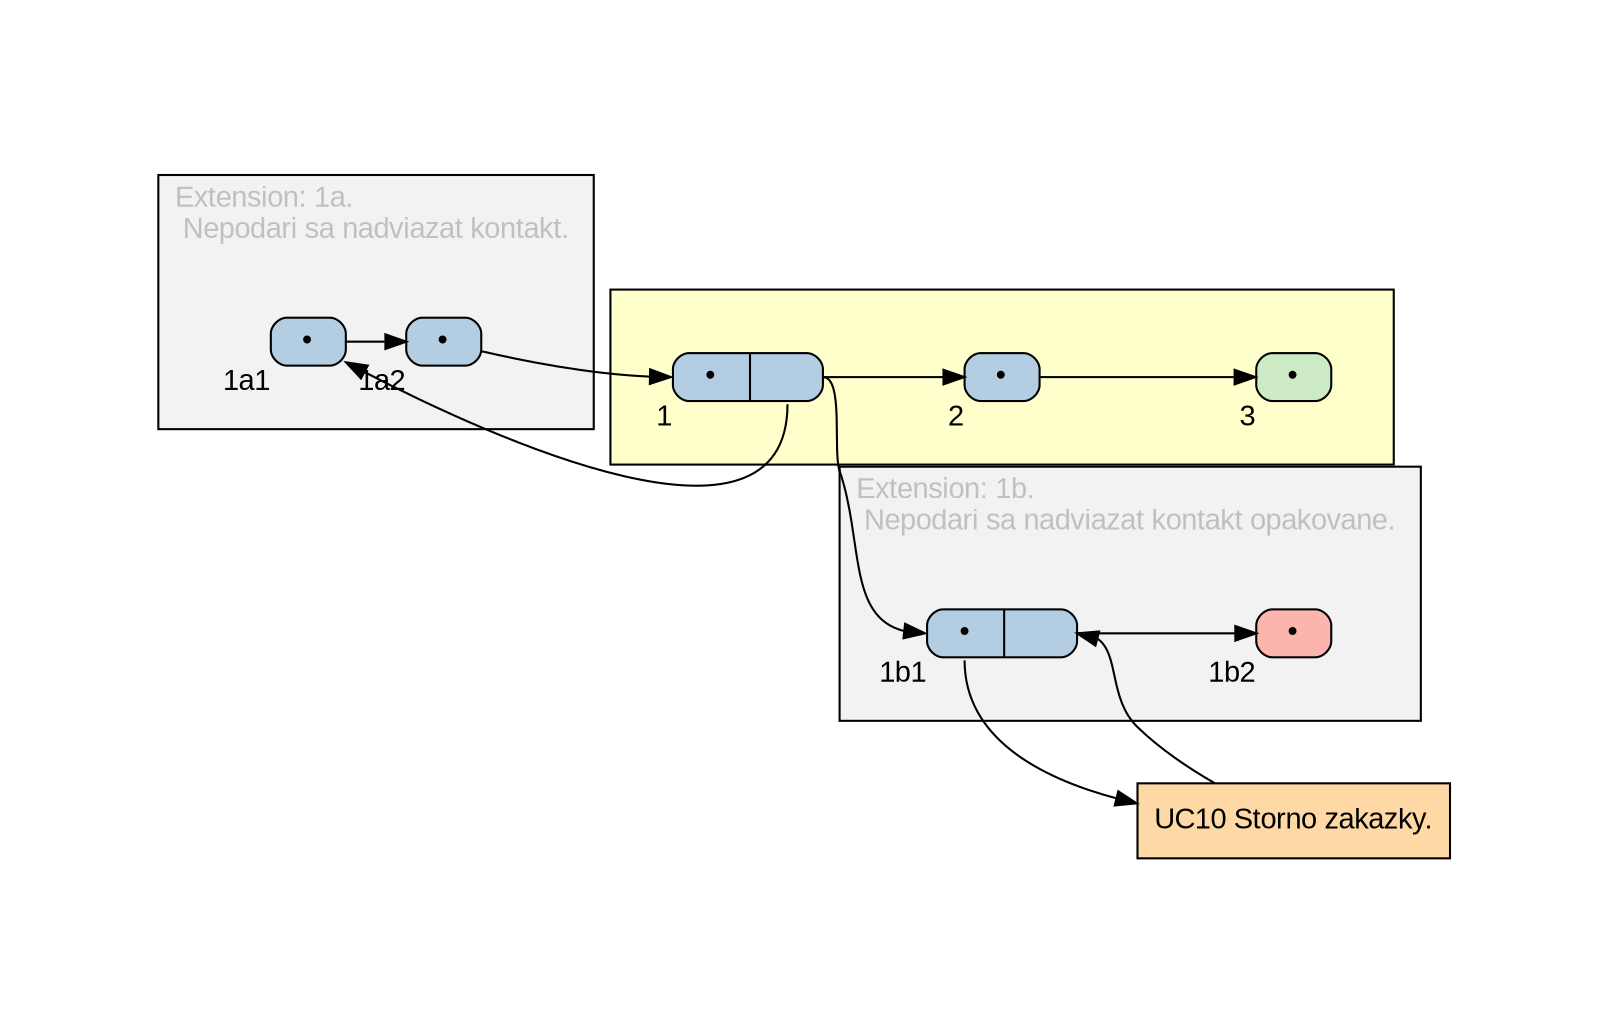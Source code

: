 digraph mygraph {
	rankdir="LR"
	fontcolor="gray"
	fontname="Arial"
	margin="1"
	dpi="62"
	node [
		shape="Mrecord",
		style="filled",
		label="",
		fontname="Arial",
		width="0.5",
		height="0.1",
		fillcolor="#b3cde3"
	]
	edge [
		fontname="Arial"
	]
	ranksep="0.4"
	nodesep="0.2"
	 labeljust="l"
	subgraph cluster_UC2 {
		bgcolor="#ffffcc"
		label=""
		margin="30"
		"UC21" [xlabel="1", label="{<JMP>&bull;|<EXT>}", tooltip="Koordinator kontaktuje klienta.", width="1.0"]
		"UC22" [xlabel="2", label="{<JMP>&bull;}", tooltip="Klient poskytne chybajuce info.", width="0.5"]
		"UC23" [xlabel="3", fillcolor="#ccebc5", label="{<JMP>&bull;}", tooltip="Koordinator updatene zakazku.", width="0.5"]
	}
	subgraph cluster_UC21a {
		label="Extension: 1a.\l Nepodari sa nadviazat kontakt. "
		bgcolor="#f2f2f2"
		fontcolor="gray"
		margin="30"
		"UC21a1" [xlabel="1a1", label="{<JMP>&bull;}", tooltip="Koordinator si zaznamena do kalendara datum nasledovneho kontaktu.", width="0.5"]
		"UC21a2" [xlabel="1a2", label="{<JMP>&bull;}", tooltip="Koordinator sa pokusi znova o kontakt.", width="0.5"]
	}
	subgraph cluster_UC21b {
		label="Extension: 1b.\l Nepodari sa nadviazat kontakt opakovane. "
		bgcolor="#f2f2f2"
		fontcolor="gray"
		margin="30"
		"UC21b1" [xlabel="1b1", label="{<JMP>&bull;|<EXT>}", tooltip="Storno zakazky.", width="1.0"]
		"UC21b2" [xlabel="1b2", fillcolor="#fbb4ae", label="{<JMP>&bull;}", tooltip="Use-case is terminated.", width="0.5"]
	}
	"UC10" [fillcolor="#fed9a6", shape="box", height="0.5", label="UC10 Storno zakazky.", URL="../UC10/UC10.html", target="_top"]
	"UC21b1":"JMP" -> "UC10" [URL="#UC2_1b1"]
	"UC10" -> "UC21b1":"EXT" 
	"UC21":"EXT" -> "UC22":"JMP" [URL="#UC2_1"]
	"UC22":"JMP" -> "UC23":"JMP" [URL="#UC2_2"]
	"UC21":"EXT" -> "UC21a1":"JMP" [URL="#UC2_1"]
	"UC21a1":"JMP" -> "UC21a2":"JMP" [URL="#UC2_1a1"]
	"UC21a2":"JMP" -> "UC21":"JMP" [URL="#UC2_1a2"]
	"UC21":"EXT" -> "UC21b1":"JMP" [URL="#UC2_1"]
	"UC21b1":"EXT" -> "UC21b2":"JMP" [URL="#UC2_1b1"]
}
